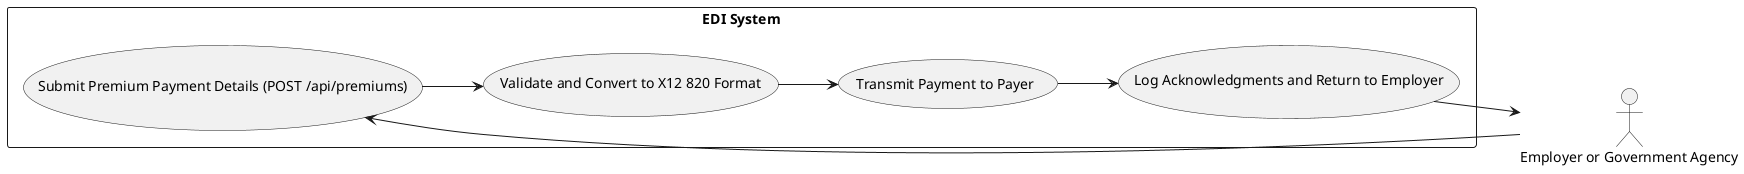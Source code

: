 @startuml Healthcare EDI Integration
left to right direction
actor "Employer or Government Agency" as Employer

rectangle "EDI System" {
  usecase "Submit Premium Payment Details (POST /api/premiums)" as SubmitPayment
  usecase "Validate and Convert to X12 820 Format" as ValidateAndConvert
  usecase "Transmit Payment to Payer" as TransmitPayment
  usecase "Log Acknowledgments and Return to Employer" as LogAndReturn
}

Employer --> SubmitPayment
SubmitPayment --> ValidateAndConvert
ValidateAndConvert --> TransmitPayment
TransmitPayment --> LogAndReturn
LogAndReturn --> Employer
@enduml
